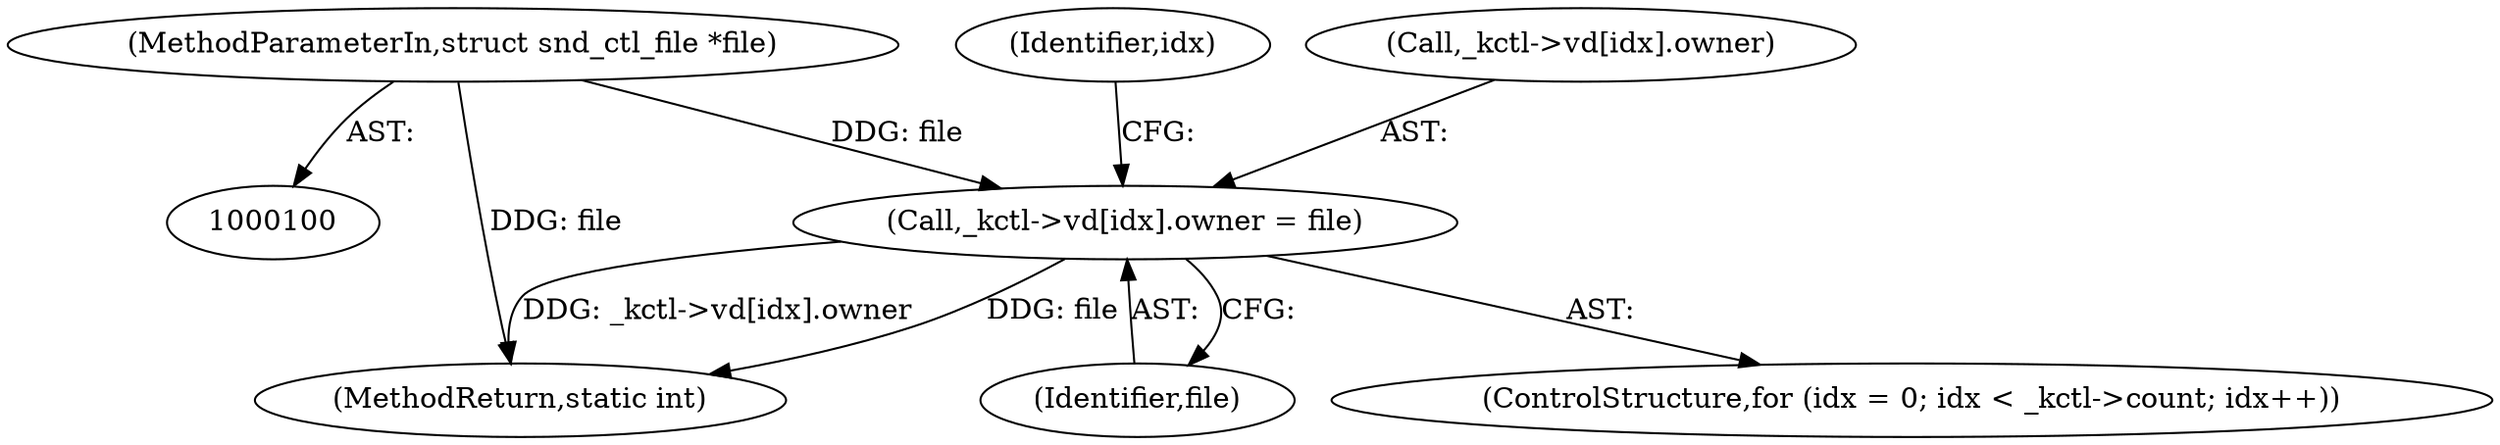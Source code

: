 digraph "0_linux_07f4d9d74a04aa7c72c5dae0ef97565f28f17b92@array" {
"1000510" [label="(Call,_kctl->vd[idx].owner = file)"];
"1000101" [label="(MethodParameterIn,struct snd_ctl_file *file)"];
"1000518" [label="(Identifier,file)"];
"1000509" [label="(Identifier,idx)"];
"1000546" [label="(MethodReturn,static int)"];
"1000511" [label="(Call,_kctl->vd[idx].owner)"];
"1000499" [label="(ControlStructure,for (idx = 0; idx < _kctl->count; idx++))"];
"1000510" [label="(Call,_kctl->vd[idx].owner = file)"];
"1000101" [label="(MethodParameterIn,struct snd_ctl_file *file)"];
"1000510" -> "1000499"  [label="AST: "];
"1000510" -> "1000518"  [label="CFG: "];
"1000511" -> "1000510"  [label="AST: "];
"1000518" -> "1000510"  [label="AST: "];
"1000509" -> "1000510"  [label="CFG: "];
"1000510" -> "1000546"  [label="DDG: _kctl->vd[idx].owner"];
"1000510" -> "1000546"  [label="DDG: file"];
"1000101" -> "1000510"  [label="DDG: file"];
"1000101" -> "1000100"  [label="AST: "];
"1000101" -> "1000546"  [label="DDG: file"];
}
